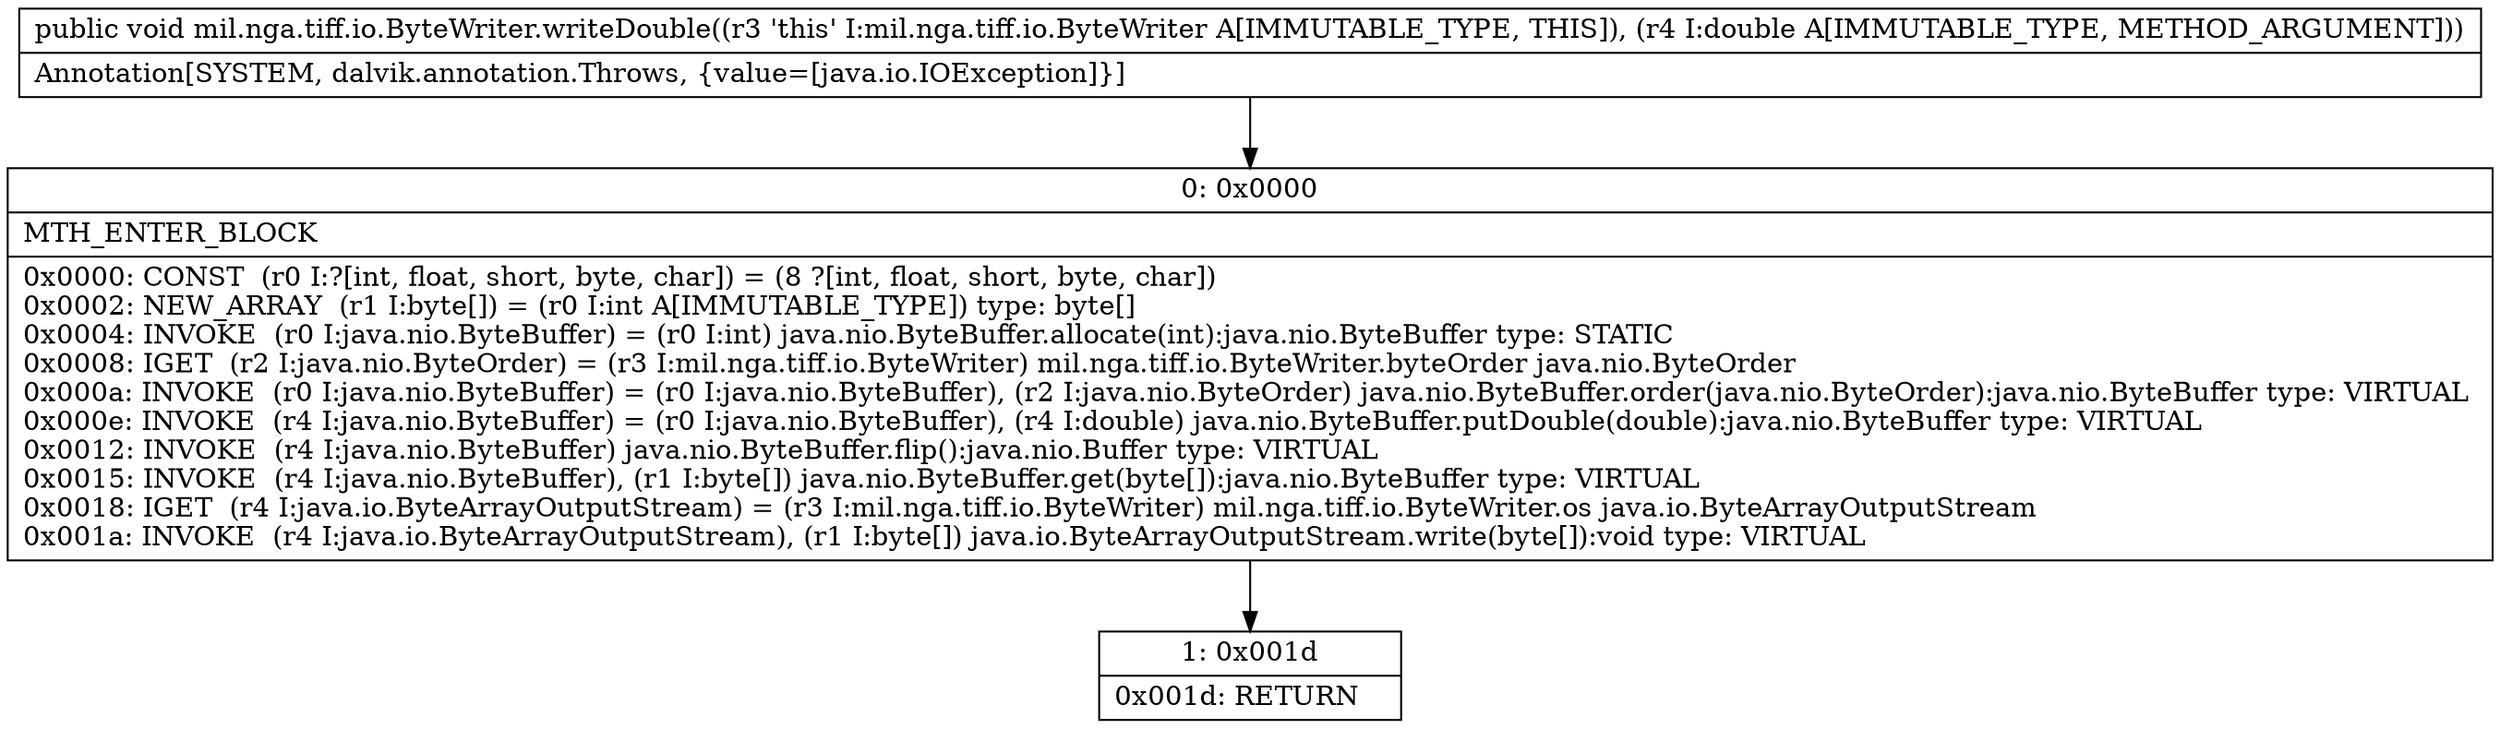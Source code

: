digraph "CFG formil.nga.tiff.io.ByteWriter.writeDouble(D)V" {
Node_0 [shape=record,label="{0\:\ 0x0000|MTH_ENTER_BLOCK\l|0x0000: CONST  (r0 I:?[int, float, short, byte, char]) = (8 ?[int, float, short, byte, char]) \l0x0002: NEW_ARRAY  (r1 I:byte[]) = (r0 I:int A[IMMUTABLE_TYPE]) type: byte[] \l0x0004: INVOKE  (r0 I:java.nio.ByteBuffer) = (r0 I:int) java.nio.ByteBuffer.allocate(int):java.nio.ByteBuffer type: STATIC \l0x0008: IGET  (r2 I:java.nio.ByteOrder) = (r3 I:mil.nga.tiff.io.ByteWriter) mil.nga.tiff.io.ByteWriter.byteOrder java.nio.ByteOrder \l0x000a: INVOKE  (r0 I:java.nio.ByteBuffer) = (r0 I:java.nio.ByteBuffer), (r2 I:java.nio.ByteOrder) java.nio.ByteBuffer.order(java.nio.ByteOrder):java.nio.ByteBuffer type: VIRTUAL \l0x000e: INVOKE  (r4 I:java.nio.ByteBuffer) = (r0 I:java.nio.ByteBuffer), (r4 I:double) java.nio.ByteBuffer.putDouble(double):java.nio.ByteBuffer type: VIRTUAL \l0x0012: INVOKE  (r4 I:java.nio.ByteBuffer) java.nio.ByteBuffer.flip():java.nio.Buffer type: VIRTUAL \l0x0015: INVOKE  (r4 I:java.nio.ByteBuffer), (r1 I:byte[]) java.nio.ByteBuffer.get(byte[]):java.nio.ByteBuffer type: VIRTUAL \l0x0018: IGET  (r4 I:java.io.ByteArrayOutputStream) = (r3 I:mil.nga.tiff.io.ByteWriter) mil.nga.tiff.io.ByteWriter.os java.io.ByteArrayOutputStream \l0x001a: INVOKE  (r4 I:java.io.ByteArrayOutputStream), (r1 I:byte[]) java.io.ByteArrayOutputStream.write(byte[]):void type: VIRTUAL \l}"];
Node_1 [shape=record,label="{1\:\ 0x001d|0x001d: RETURN   \l}"];
MethodNode[shape=record,label="{public void mil.nga.tiff.io.ByteWriter.writeDouble((r3 'this' I:mil.nga.tiff.io.ByteWriter A[IMMUTABLE_TYPE, THIS]), (r4 I:double A[IMMUTABLE_TYPE, METHOD_ARGUMENT]))  | Annotation[SYSTEM, dalvik.annotation.Throws, \{value=[java.io.IOException]\}]\l}"];
MethodNode -> Node_0;
Node_0 -> Node_1;
}

